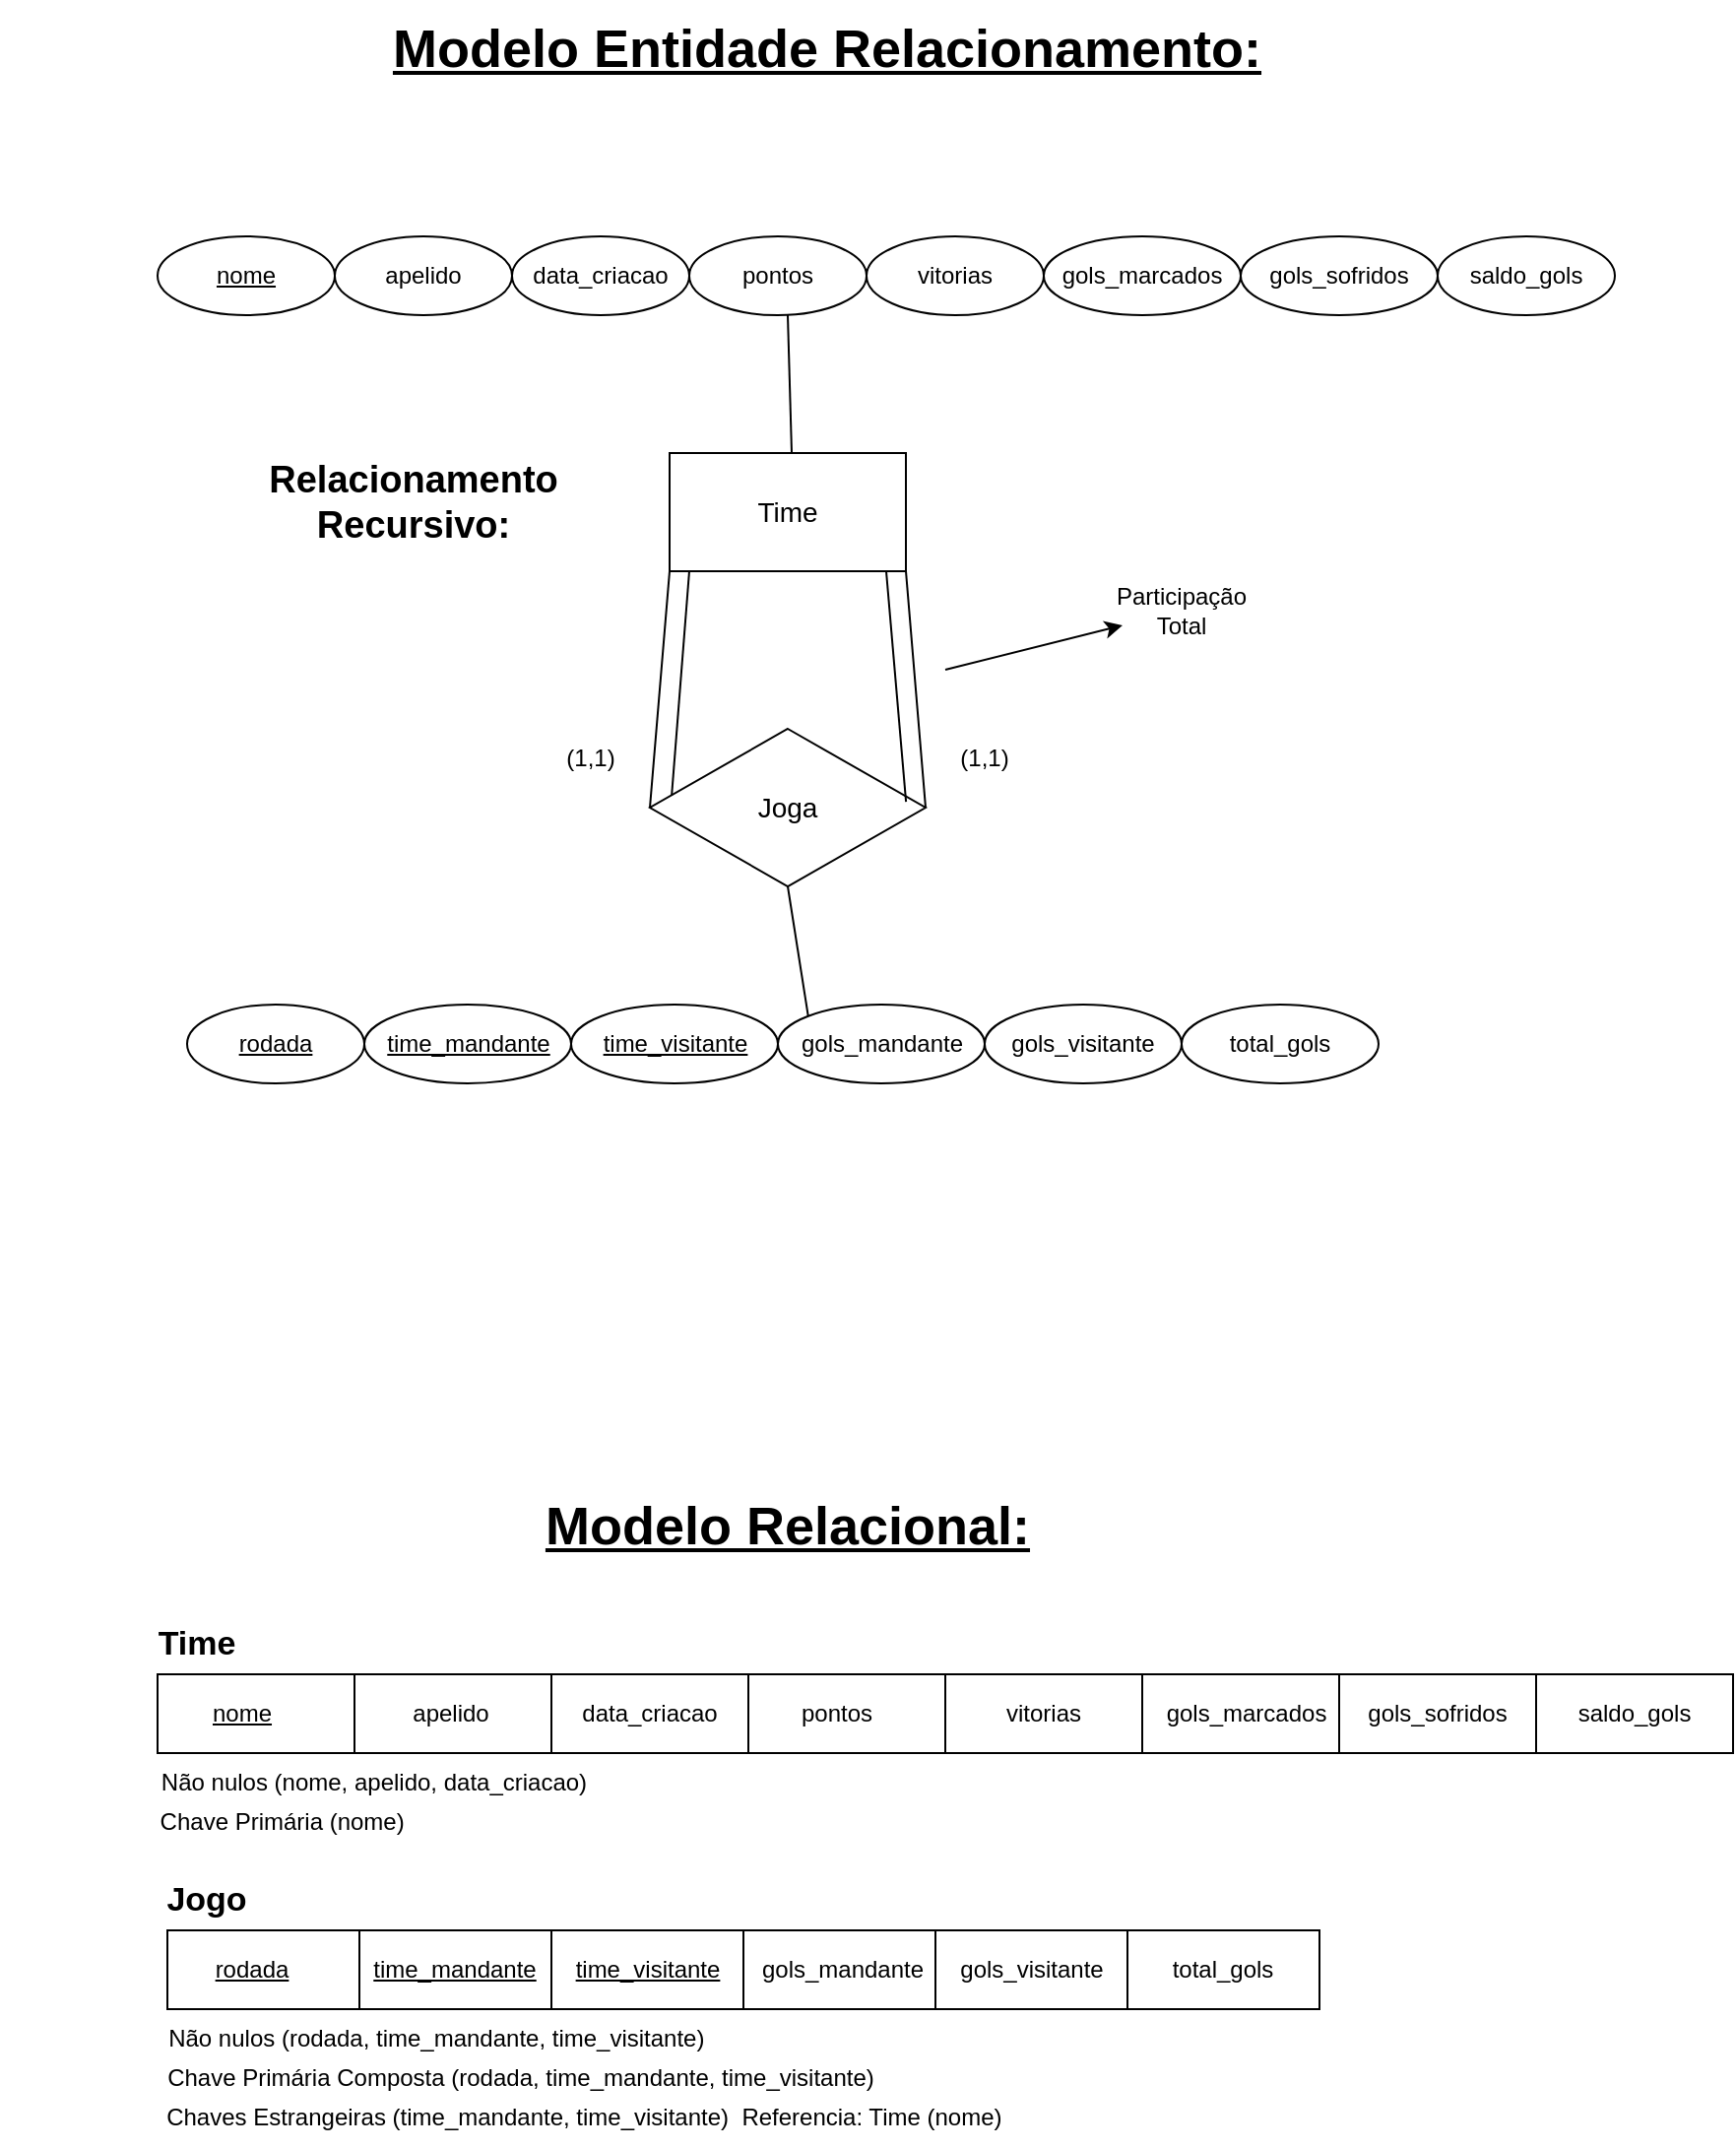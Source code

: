 <mxfile version="21.1.5" type="device">
  <diagram name="Página-1" id="rIHGS3N_cb-u_QOJpUFR">
    <mxGraphModel dx="1707" dy="452" grid="1" gridSize="10" guides="1" tooltips="1" connect="1" arrows="1" fold="1" page="1" pageScale="1" pageWidth="827" pageHeight="1169" math="0" shadow="0">
      <root>
        <mxCell id="0" />
        <mxCell id="1" parent="0" />
        <mxCell id="7S2uJS7P4_R_hy9pWkfV-1" value="" style="rhombus;whiteSpace=wrap;html=1;" parent="1" vertex="1">
          <mxGeometry x="300" y="390" width="140" height="80" as="geometry" />
        </mxCell>
        <mxCell id="7S2uJS7P4_R_hy9pWkfV-2" value="" style="rounded=0;whiteSpace=wrap;html=1;" parent="1" vertex="1">
          <mxGeometry x="310" y="250" width="120" height="60" as="geometry" />
        </mxCell>
        <mxCell id="7S2uJS7P4_R_hy9pWkfV-3" value="&lt;font style=&quot;font-size: 14px;&quot;&gt;Time&lt;/font&gt;" style="text;html=1;strokeColor=none;fillColor=none;align=center;verticalAlign=middle;whiteSpace=wrap;rounded=0;" parent="1" vertex="1">
          <mxGeometry x="340" y="265" width="60" height="30" as="geometry" />
        </mxCell>
        <mxCell id="7S2uJS7P4_R_hy9pWkfV-4" value="&lt;font style=&quot;font-size: 14px;&quot;&gt;Joga&lt;/font&gt;" style="text;html=1;strokeColor=none;fillColor=none;align=center;verticalAlign=middle;whiteSpace=wrap;rounded=0;" parent="1" vertex="1">
          <mxGeometry x="340" y="415" width="60" height="30" as="geometry" />
        </mxCell>
        <mxCell id="7S2uJS7P4_R_hy9pWkfV-5" value="" style="endArrow=none;html=1;rounded=0;entryX=0;entryY=1;entryDx=0;entryDy=0;" parent="1" target="7S2uJS7P4_R_hy9pWkfV-2" edge="1">
          <mxGeometry width="50" height="50" relative="1" as="geometry">
            <mxPoint x="300" y="430" as="sourcePoint" />
            <mxPoint x="350" y="380" as="targetPoint" />
          </mxGeometry>
        </mxCell>
        <mxCell id="7S2uJS7P4_R_hy9pWkfV-6" value="" style="endArrow=none;html=1;rounded=0;entryX=0;entryY=1;entryDx=0;entryDy=0;exitX=0.079;exitY=0.425;exitDx=0;exitDy=0;exitPerimeter=0;" parent="1" source="7S2uJS7P4_R_hy9pWkfV-1" edge="1">
          <mxGeometry width="50" height="50" relative="1" as="geometry">
            <mxPoint x="310" y="410" as="sourcePoint" />
            <mxPoint x="320" y="310" as="targetPoint" />
          </mxGeometry>
        </mxCell>
        <mxCell id="7S2uJS7P4_R_hy9pWkfV-7" value="" style="endArrow=none;html=1;rounded=0;entryX=0;entryY=1;entryDx=0;entryDy=0;exitX=0.929;exitY=0.463;exitDx=0;exitDy=0;exitPerimeter=0;" parent="1" source="7S2uJS7P4_R_hy9pWkfV-1" edge="1">
          <mxGeometry width="50" height="50" relative="1" as="geometry">
            <mxPoint x="410" y="430" as="sourcePoint" />
            <mxPoint x="420" y="310" as="targetPoint" />
          </mxGeometry>
        </mxCell>
        <mxCell id="7S2uJS7P4_R_hy9pWkfV-8" value="" style="endArrow=none;html=1;rounded=0;entryX=0;entryY=1;entryDx=0;entryDy=0;exitX=1;exitY=0.5;exitDx=0;exitDy=0;" parent="1" source="7S2uJS7P4_R_hy9pWkfV-1" edge="1">
          <mxGeometry width="50" height="50" relative="1" as="geometry">
            <mxPoint x="421" y="424" as="sourcePoint" />
            <mxPoint x="430" y="310" as="targetPoint" />
          </mxGeometry>
        </mxCell>
        <mxCell id="7S2uJS7P4_R_hy9pWkfV-9" value="(1,1)" style="text;html=1;strokeColor=none;fillColor=none;align=center;verticalAlign=middle;whiteSpace=wrap;rounded=0;" parent="1" vertex="1">
          <mxGeometry x="240" y="390" width="60" height="30" as="geometry" />
        </mxCell>
        <mxCell id="7S2uJS7P4_R_hy9pWkfV-10" value="(1,1)" style="text;html=1;strokeColor=none;fillColor=none;align=center;verticalAlign=middle;whiteSpace=wrap;rounded=0;" parent="1" vertex="1">
          <mxGeometry x="440" y="390" width="60" height="30" as="geometry" />
        </mxCell>
        <mxCell id="7S2uJS7P4_R_hy9pWkfV-11" value="&lt;font style=&quot;font-size: 19px;&quot;&gt;&lt;b&gt;Relacionamento&lt;br&gt;Recursivo:&lt;br&gt;&lt;/b&gt;&lt;/font&gt;" style="text;html=1;strokeColor=none;fillColor=none;align=center;verticalAlign=middle;whiteSpace=wrap;rounded=0;" parent="1" vertex="1">
          <mxGeometry x="150" y="260" width="60" height="30" as="geometry" />
        </mxCell>
        <mxCell id="7S2uJS7P4_R_hy9pWkfV-13" value="" style="endArrow=classic;html=1;rounded=0;" parent="1" target="7S2uJS7P4_R_hy9pWkfV-14" edge="1">
          <mxGeometry width="50" height="50" relative="1" as="geometry">
            <mxPoint x="450" y="360" as="sourcePoint" />
            <mxPoint x="570" y="330" as="targetPoint" />
          </mxGeometry>
        </mxCell>
        <mxCell id="7S2uJS7P4_R_hy9pWkfV-14" value="Participação&lt;br&gt;Total" style="text;html=1;strokeColor=none;fillColor=none;align=center;verticalAlign=middle;whiteSpace=wrap;rounded=0;" parent="1" vertex="1">
          <mxGeometry x="540" y="315" width="60" height="30" as="geometry" />
        </mxCell>
        <mxCell id="ipqaArvMK3mMuz51LQ_6-1" value="&lt;font style=&quot;&quot;&gt;&lt;b style=&quot;&quot;&gt;&lt;font style=&quot;font-size: 27px;&quot;&gt;&lt;u&gt;Modelo Entidade Relacionamento:&lt;/u&gt;&lt;/font&gt;&lt;br&gt;&lt;/b&gt;&lt;/font&gt;" style="text;html=1;strokeColor=none;fillColor=none;align=center;verticalAlign=middle;whiteSpace=wrap;rounded=0;" parent="1" vertex="1">
          <mxGeometry x="140" y="20" width="500" height="50" as="geometry" />
        </mxCell>
        <mxCell id="ipqaArvMK3mMuz51LQ_6-3" value="&lt;font style=&quot;&quot;&gt;&lt;b style=&quot;&quot;&gt;&lt;font style=&quot;font-size: 27px;&quot;&gt;&lt;u&gt;Modelo Relacional:&lt;/u&gt;&lt;/font&gt;&lt;br&gt;&lt;/b&gt;&lt;/font&gt;" style="text;html=1;strokeColor=none;fillColor=none;align=center;verticalAlign=middle;whiteSpace=wrap;rounded=0;" parent="1" vertex="1">
          <mxGeometry x="120" y="770" width="500" height="50" as="geometry" />
        </mxCell>
        <mxCell id="ipqaArvMK3mMuz51LQ_6-4" value="" style="ellipse;whiteSpace=wrap;html=1;" parent="1" vertex="1">
          <mxGeometry x="50" y="140" width="90" height="40" as="geometry" />
        </mxCell>
        <mxCell id="ipqaArvMK3mMuz51LQ_6-5" value="&lt;u&gt;nome&lt;/u&gt;" style="text;html=1;strokeColor=none;fillColor=none;align=center;verticalAlign=middle;whiteSpace=wrap;rounded=0;" parent="1" vertex="1">
          <mxGeometry x="65" y="145" width="60" height="30" as="geometry" />
        </mxCell>
        <mxCell id="ipqaArvMK3mMuz51LQ_6-6" value="" style="ellipse;whiteSpace=wrap;html=1;" parent="1" vertex="1">
          <mxGeometry x="140" y="140" width="90" height="40" as="geometry" />
        </mxCell>
        <mxCell id="ipqaArvMK3mMuz51LQ_6-7" value="apelido" style="text;html=1;strokeColor=none;fillColor=none;align=center;verticalAlign=middle;whiteSpace=wrap;rounded=0;" parent="1" vertex="1">
          <mxGeometry x="155" y="145" width="60" height="30" as="geometry" />
        </mxCell>
        <mxCell id="ipqaArvMK3mMuz51LQ_6-8" value="" style="ellipse;whiteSpace=wrap;html=1;" parent="1" vertex="1">
          <mxGeometry x="230" y="140" width="90" height="40" as="geometry" />
        </mxCell>
        <mxCell id="ipqaArvMK3mMuz51LQ_6-9" value="data_criacao" style="text;html=1;strokeColor=none;fillColor=none;align=center;verticalAlign=middle;whiteSpace=wrap;rounded=0;" parent="1" vertex="1">
          <mxGeometry x="245" y="145" width="60" height="30" as="geometry" />
        </mxCell>
        <mxCell id="ipqaArvMK3mMuz51LQ_6-10" value="" style="ellipse;whiteSpace=wrap;html=1;" parent="1" vertex="1">
          <mxGeometry x="320" y="140" width="90" height="40" as="geometry" />
        </mxCell>
        <mxCell id="ipqaArvMK3mMuz51LQ_6-11" value="pontos" style="text;html=1;strokeColor=none;fillColor=none;align=center;verticalAlign=middle;whiteSpace=wrap;rounded=0;" parent="1" vertex="1">
          <mxGeometry x="335" y="145" width="60" height="30" as="geometry" />
        </mxCell>
        <mxCell id="ipqaArvMK3mMuz51LQ_6-12" value="" style="ellipse;whiteSpace=wrap;html=1;" parent="1" vertex="1">
          <mxGeometry x="500" y="140" width="100" height="40" as="geometry" />
        </mxCell>
        <mxCell id="ipqaArvMK3mMuz51LQ_6-13" value="gols_marcados" style="text;html=1;strokeColor=none;fillColor=none;align=center;verticalAlign=middle;whiteSpace=wrap;rounded=0;" parent="1" vertex="1">
          <mxGeometry x="520" y="145" width="60" height="30" as="geometry" />
        </mxCell>
        <mxCell id="ipqaArvMK3mMuz51LQ_6-14" value="" style="ellipse;whiteSpace=wrap;html=1;" parent="1" vertex="1">
          <mxGeometry x="410" y="140" width="90" height="40" as="geometry" />
        </mxCell>
        <mxCell id="ipqaArvMK3mMuz51LQ_6-15" value="vitorias" style="text;html=1;strokeColor=none;fillColor=none;align=center;verticalAlign=middle;whiteSpace=wrap;rounded=0;" parent="1" vertex="1">
          <mxGeometry x="425" y="145" width="60" height="30" as="geometry" />
        </mxCell>
        <mxCell id="ipqaArvMK3mMuz51LQ_6-16" value="" style="ellipse;whiteSpace=wrap;html=1;" parent="1" vertex="1">
          <mxGeometry x="600" y="140" width="100" height="40" as="geometry" />
        </mxCell>
        <mxCell id="ipqaArvMK3mMuz51LQ_6-17" value="gols_sofridos" style="text;html=1;strokeColor=none;fillColor=none;align=center;verticalAlign=middle;whiteSpace=wrap;rounded=0;" parent="1" vertex="1">
          <mxGeometry x="620" y="145" width="60" height="30" as="geometry" />
        </mxCell>
        <mxCell id="ipqaArvMK3mMuz51LQ_6-18" value="" style="ellipse;whiteSpace=wrap;html=1;" parent="1" vertex="1">
          <mxGeometry x="700" y="140" width="90" height="40" as="geometry" />
        </mxCell>
        <mxCell id="ipqaArvMK3mMuz51LQ_6-19" value="saldo_gols" style="text;html=1;strokeColor=none;fillColor=none;align=center;verticalAlign=middle;whiteSpace=wrap;rounded=0;" parent="1" vertex="1">
          <mxGeometry x="715" y="145" width="60" height="30" as="geometry" />
        </mxCell>
        <mxCell id="ipqaArvMK3mMuz51LQ_6-20" value="" style="endArrow=none;html=1;rounded=0;" parent="1" edge="1">
          <mxGeometry width="50" height="50" relative="1" as="geometry">
            <mxPoint x="372" y="250" as="sourcePoint" />
            <mxPoint x="370" y="180" as="targetPoint" />
          </mxGeometry>
        </mxCell>
        <mxCell id="ipqaArvMK3mMuz51LQ_6-21" value="" style="ellipse;whiteSpace=wrap;html=1;" parent="1" vertex="1">
          <mxGeometry x="65" y="530" width="90" height="40" as="geometry" />
        </mxCell>
        <mxCell id="ipqaArvMK3mMuz51LQ_6-22" value="&lt;u style=&quot;border-color: var(--border-color);&quot;&gt;rodada&lt;/u&gt;" style="text;html=1;strokeColor=none;fillColor=none;align=center;verticalAlign=middle;whiteSpace=wrap;rounded=0;" parent="1" vertex="1">
          <mxGeometry x="80" y="535" width="60" height="30" as="geometry" />
        </mxCell>
        <mxCell id="ipqaArvMK3mMuz51LQ_6-23" value="" style="ellipse;whiteSpace=wrap;html=1;" parent="1" vertex="1">
          <mxGeometry x="155" y="530" width="105" height="40" as="geometry" />
        </mxCell>
        <mxCell id="ipqaArvMK3mMuz51LQ_6-24" value="&lt;u&gt;time_mandante&lt;/u&gt;" style="text;html=1;strokeColor=none;fillColor=none;align=center;verticalAlign=middle;whiteSpace=wrap;rounded=0;" parent="1" vertex="1">
          <mxGeometry x="177.5" y="535" width="60" height="30" as="geometry" />
        </mxCell>
        <mxCell id="ipqaArvMK3mMuz51LQ_6-25" value="" style="ellipse;whiteSpace=wrap;html=1;" parent="1" vertex="1">
          <mxGeometry x="260" y="530" width="105" height="40" as="geometry" />
        </mxCell>
        <mxCell id="ipqaArvMK3mMuz51LQ_6-26" value="&lt;u&gt;time_visitante&lt;/u&gt;" style="text;html=1;strokeColor=none;fillColor=none;align=center;verticalAlign=middle;whiteSpace=wrap;rounded=0;" parent="1" vertex="1">
          <mxGeometry x="282.5" y="535" width="60" height="30" as="geometry" />
        </mxCell>
        <mxCell id="ipqaArvMK3mMuz51LQ_6-27" value="" style="ellipse;whiteSpace=wrap;html=1;" parent="1" vertex="1">
          <mxGeometry x="365" y="530" width="105" height="40" as="geometry" />
        </mxCell>
        <mxCell id="ipqaArvMK3mMuz51LQ_6-28" value="gols_mandante" style="text;html=1;strokeColor=none;fillColor=none;align=center;verticalAlign=middle;whiteSpace=wrap;rounded=0;" parent="1" vertex="1">
          <mxGeometry x="387.5" y="535" width="60" height="30" as="geometry" />
        </mxCell>
        <mxCell id="ipqaArvMK3mMuz51LQ_6-29" value="" style="ellipse;whiteSpace=wrap;html=1;" parent="1" vertex="1">
          <mxGeometry x="570" y="530" width="100" height="40" as="geometry" />
        </mxCell>
        <mxCell id="ipqaArvMK3mMuz51LQ_6-30" value="total_gols" style="text;html=1;strokeColor=none;fillColor=none;align=center;verticalAlign=middle;whiteSpace=wrap;rounded=0;" parent="1" vertex="1">
          <mxGeometry x="590" y="535" width="60" height="30" as="geometry" />
        </mxCell>
        <mxCell id="ipqaArvMK3mMuz51LQ_6-31" value="" style="ellipse;whiteSpace=wrap;html=1;" parent="1" vertex="1">
          <mxGeometry x="470" y="530" width="100" height="40" as="geometry" />
        </mxCell>
        <mxCell id="ipqaArvMK3mMuz51LQ_6-32" value="gols_visitante" style="text;html=1;strokeColor=none;fillColor=none;align=center;verticalAlign=middle;whiteSpace=wrap;rounded=0;" parent="1" vertex="1">
          <mxGeometry x="490" y="535" width="60" height="30" as="geometry" />
        </mxCell>
        <mxCell id="ipqaArvMK3mMuz51LQ_6-33" value="" style="endArrow=none;html=1;rounded=0;exitX=0.5;exitY=1;exitDx=0;exitDy=0;entryX=0;entryY=0;entryDx=0;entryDy=0;" parent="1" source="7S2uJS7P4_R_hy9pWkfV-1" target="ipqaArvMK3mMuz51LQ_6-27" edge="1">
          <mxGeometry width="50" height="50" relative="1" as="geometry">
            <mxPoint x="370" y="440" as="sourcePoint" />
            <mxPoint x="380" y="530" as="targetPoint" />
          </mxGeometry>
        </mxCell>
        <mxCell id="ipqaArvMK3mMuz51LQ_6-34" value="&lt;font size=&quot;1&quot; style=&quot;&quot;&gt;&lt;b style=&quot;font-size: 17px;&quot;&gt;Time&lt;/b&gt;&lt;/font&gt;" style="text;html=1;strokeColor=none;fillColor=none;align=center;verticalAlign=middle;whiteSpace=wrap;rounded=0;" parent="1" vertex="1">
          <mxGeometry x="40" y="840" width="60" height="30" as="geometry" />
        </mxCell>
        <mxCell id="ipqaArvMK3mMuz51LQ_6-35" value="&lt;font size=&quot;1&quot; style=&quot;&quot;&gt;&lt;b style=&quot;font-size: 17px;&quot;&gt;Jogo&lt;/b&gt;&lt;/font&gt;" style="text;html=1;strokeColor=none;fillColor=none;align=center;verticalAlign=middle;whiteSpace=wrap;rounded=0;" parent="1" vertex="1">
          <mxGeometry x="45" y="970" width="60" height="30" as="geometry" />
        </mxCell>
        <mxCell id="ipqaArvMK3mMuz51LQ_6-36" value="" style="rounded=0;whiteSpace=wrap;html=1;" parent="1" vertex="1">
          <mxGeometry x="55" y="1000" width="97.5" height="40" as="geometry" />
        </mxCell>
        <mxCell id="ipqaArvMK3mMuz51LQ_6-37" value="" style="rounded=0;whiteSpace=wrap;html=1;" parent="1" vertex="1">
          <mxGeometry x="152.5" y="1000" width="97.5" height="40" as="geometry" />
        </mxCell>
        <mxCell id="ipqaArvMK3mMuz51LQ_6-38" value="" style="rounded=0;whiteSpace=wrap;html=1;" parent="1" vertex="1">
          <mxGeometry x="250" y="1000" width="97.5" height="40" as="geometry" />
        </mxCell>
        <mxCell id="ipqaArvMK3mMuz51LQ_6-39" value="" style="rounded=0;whiteSpace=wrap;html=1;" parent="1" vertex="1">
          <mxGeometry x="347.5" y="1000" width="97.5" height="40" as="geometry" />
        </mxCell>
        <mxCell id="ipqaArvMK3mMuz51LQ_6-40" value="" style="rounded=0;whiteSpace=wrap;html=1;" parent="1" vertex="1">
          <mxGeometry x="445" y="1000" width="97.5" height="40" as="geometry" />
        </mxCell>
        <mxCell id="ipqaArvMK3mMuz51LQ_6-41" value="" style="rounded=0;whiteSpace=wrap;html=1;" parent="1" vertex="1">
          <mxGeometry x="542.5" y="1000" width="97.5" height="40" as="geometry" />
        </mxCell>
        <mxCell id="ipqaArvMK3mMuz51LQ_6-44" value="&lt;u style=&quot;border-color: var(--border-color);&quot;&gt;rodada&lt;/u&gt;" style="text;html=1;strokeColor=none;fillColor=none;align=center;verticalAlign=middle;whiteSpace=wrap;rounded=0;" parent="1" vertex="1">
          <mxGeometry x="67.5" y="1005" width="60" height="30" as="geometry" />
        </mxCell>
        <mxCell id="ipqaArvMK3mMuz51LQ_6-45" value="&lt;u&gt;time_mandante&lt;/u&gt;" style="text;html=1;strokeColor=none;fillColor=none;align=center;verticalAlign=middle;whiteSpace=wrap;rounded=0;" parent="1" vertex="1">
          <mxGeometry x="171.25" y="1005" width="60" height="30" as="geometry" />
        </mxCell>
        <mxCell id="ipqaArvMK3mMuz51LQ_6-46" value="&lt;u&gt;time_visitante&lt;/u&gt;" style="text;html=1;strokeColor=none;fillColor=none;align=center;verticalAlign=middle;whiteSpace=wrap;rounded=0;" parent="1" vertex="1">
          <mxGeometry x="268.75" y="1005" width="60" height="30" as="geometry" />
        </mxCell>
        <mxCell id="ipqaArvMK3mMuz51LQ_6-47" value="gols_mandante" style="text;html=1;strokeColor=none;fillColor=none;align=center;verticalAlign=middle;whiteSpace=wrap;rounded=0;" parent="1" vertex="1">
          <mxGeometry x="367.5" y="1005" width="60" height="30" as="geometry" />
        </mxCell>
        <mxCell id="ipqaArvMK3mMuz51LQ_6-48" value="gols_visitante" style="text;html=1;strokeColor=none;fillColor=none;align=center;verticalAlign=middle;whiteSpace=wrap;rounded=0;" parent="1" vertex="1">
          <mxGeometry x="463.75" y="1005" width="60" height="30" as="geometry" />
        </mxCell>
        <mxCell id="ipqaArvMK3mMuz51LQ_6-49" value="total_gols" style="text;html=1;strokeColor=none;fillColor=none;align=center;verticalAlign=middle;whiteSpace=wrap;rounded=0;" parent="1" vertex="1">
          <mxGeometry x="561.25" y="1005" width="60" height="30" as="geometry" />
        </mxCell>
        <mxCell id="ipqaArvMK3mMuz51LQ_6-50" value="&amp;nbsp;Não nulos (rodada, time_mandante, time_visitante)" style="text;html=1;strokeColor=none;fillColor=none;align=center;verticalAlign=middle;whiteSpace=wrap;rounded=0;" parent="1" vertex="1">
          <mxGeometry y="1040" width="380" height="30" as="geometry" />
        </mxCell>
        <mxCell id="ipqaArvMK3mMuz51LQ_6-51" value="&amp;nbsp;Chaves Estrangeiras (time_mandante, time_visitante)&amp;nbsp; Referencia: Time (nome)" style="text;html=1;strokeColor=none;fillColor=none;align=center;verticalAlign=middle;whiteSpace=wrap;rounded=0;" parent="1" vertex="1">
          <mxGeometry x="50" y="1080" width="430" height="30" as="geometry" />
        </mxCell>
        <mxCell id="ipqaArvMK3mMuz51LQ_6-52" value="" style="rounded=0;whiteSpace=wrap;html=1;" parent="1" vertex="1">
          <mxGeometry x="50" y="870" width="100" height="40" as="geometry" />
        </mxCell>
        <mxCell id="ipqaArvMK3mMuz51LQ_6-53" value="" style="rounded=0;whiteSpace=wrap;html=1;" parent="1" vertex="1">
          <mxGeometry x="150" y="870" width="100" height="40" as="geometry" />
        </mxCell>
        <mxCell id="ipqaArvMK3mMuz51LQ_6-54" value="" style="rounded=0;whiteSpace=wrap;html=1;" parent="1" vertex="1">
          <mxGeometry x="250" y="870" width="100" height="40" as="geometry" />
        </mxCell>
        <mxCell id="ipqaArvMK3mMuz51LQ_6-55" value="" style="rounded=0;whiteSpace=wrap;html=1;" parent="1" vertex="1">
          <mxGeometry x="350" y="870" width="100" height="40" as="geometry" />
        </mxCell>
        <mxCell id="ipqaArvMK3mMuz51LQ_6-56" value="" style="rounded=0;whiteSpace=wrap;html=1;" parent="1" vertex="1">
          <mxGeometry x="450" y="870" width="100" height="40" as="geometry" />
        </mxCell>
        <mxCell id="ipqaArvMK3mMuz51LQ_6-57" value="" style="rounded=0;whiteSpace=wrap;html=1;" parent="1" vertex="1">
          <mxGeometry x="550" y="870" width="100" height="40" as="geometry" />
        </mxCell>
        <mxCell id="ipqaArvMK3mMuz51LQ_6-58" value="" style="rounded=0;whiteSpace=wrap;html=1;" parent="1" vertex="1">
          <mxGeometry x="650" y="870" width="100" height="40" as="geometry" />
        </mxCell>
        <mxCell id="ipqaArvMK3mMuz51LQ_6-59" value="" style="rounded=0;whiteSpace=wrap;html=1;" parent="1" vertex="1">
          <mxGeometry x="750" y="870" width="100" height="40" as="geometry" />
        </mxCell>
        <mxCell id="ipqaArvMK3mMuz51LQ_6-60" value="&lt;u&gt;nome&lt;/u&gt;" style="text;html=1;strokeColor=none;fillColor=none;align=center;verticalAlign=middle;whiteSpace=wrap;rounded=0;" parent="1" vertex="1">
          <mxGeometry x="62.5" y="875" width="60" height="30" as="geometry" />
        </mxCell>
        <mxCell id="ipqaArvMK3mMuz51LQ_6-61" value="apelido" style="text;html=1;strokeColor=none;fillColor=none;align=center;verticalAlign=middle;whiteSpace=wrap;rounded=0;" parent="1" vertex="1">
          <mxGeometry x="168.75" y="875" width="60" height="30" as="geometry" />
        </mxCell>
        <mxCell id="ipqaArvMK3mMuz51LQ_6-62" value="data_criacao" style="text;html=1;strokeColor=none;fillColor=none;align=center;verticalAlign=middle;whiteSpace=wrap;rounded=0;" parent="1" vertex="1">
          <mxGeometry x="270" y="875" width="60" height="30" as="geometry" />
        </mxCell>
        <mxCell id="ipqaArvMK3mMuz51LQ_6-63" value="pontos" style="text;html=1;strokeColor=none;fillColor=none;align=center;verticalAlign=middle;whiteSpace=wrap;rounded=0;" parent="1" vertex="1">
          <mxGeometry x="365" y="875" width="60" height="30" as="geometry" />
        </mxCell>
        <mxCell id="ipqaArvMK3mMuz51LQ_6-64" value="vitorias" style="text;html=1;strokeColor=none;fillColor=none;align=center;verticalAlign=middle;whiteSpace=wrap;rounded=0;" parent="1" vertex="1">
          <mxGeometry x="470" y="875" width="60" height="30" as="geometry" />
        </mxCell>
        <mxCell id="ipqaArvMK3mMuz51LQ_6-65" value="gols_marcados" style="text;html=1;strokeColor=none;fillColor=none;align=center;verticalAlign=middle;whiteSpace=wrap;rounded=0;" parent="1" vertex="1">
          <mxGeometry x="572.5" y="875" width="60" height="30" as="geometry" />
        </mxCell>
        <mxCell id="ipqaArvMK3mMuz51LQ_6-66" value="gols_sofridos" style="text;html=1;strokeColor=none;fillColor=none;align=center;verticalAlign=middle;whiteSpace=wrap;rounded=0;" parent="1" vertex="1">
          <mxGeometry x="670" y="875" width="60" height="30" as="geometry" />
        </mxCell>
        <mxCell id="ipqaArvMK3mMuz51LQ_6-67" value="saldo_gols" style="text;html=1;strokeColor=none;fillColor=none;align=center;verticalAlign=middle;whiteSpace=wrap;rounded=0;" parent="1" vertex="1">
          <mxGeometry x="769.5" y="875" width="60" height="30" as="geometry" />
        </mxCell>
        <mxCell id="ipqaArvMK3mMuz51LQ_6-68" value="Não nulos (nome, apelido, data_criacao)" style="text;html=1;strokeColor=none;fillColor=none;align=center;verticalAlign=middle;whiteSpace=wrap;rounded=0;" parent="1" vertex="1">
          <mxGeometry x="-30" y="910" width="380" height="30" as="geometry" />
        </mxCell>
        <mxCell id="ipqaArvMK3mMuz51LQ_6-70" value="&amp;nbsp; Chave Primária (nome)" style="text;html=1;strokeColor=none;fillColor=none;align=center;verticalAlign=middle;whiteSpace=wrap;rounded=0;" parent="1" vertex="1">
          <mxGeometry x="40" y="930" width="140" height="30" as="geometry" />
        </mxCell>
        <mxCell id="ipqaArvMK3mMuz51LQ_6-71" value="Chave Primária Composta (rodada, time_mandante, time_visitante)" style="text;html=1;strokeColor=none;fillColor=none;align=center;verticalAlign=middle;whiteSpace=wrap;rounded=0;" parent="1" vertex="1">
          <mxGeometry x="-2.5" y="1060" width="472.5" height="30" as="geometry" />
        </mxCell>
      </root>
    </mxGraphModel>
  </diagram>
</mxfile>
